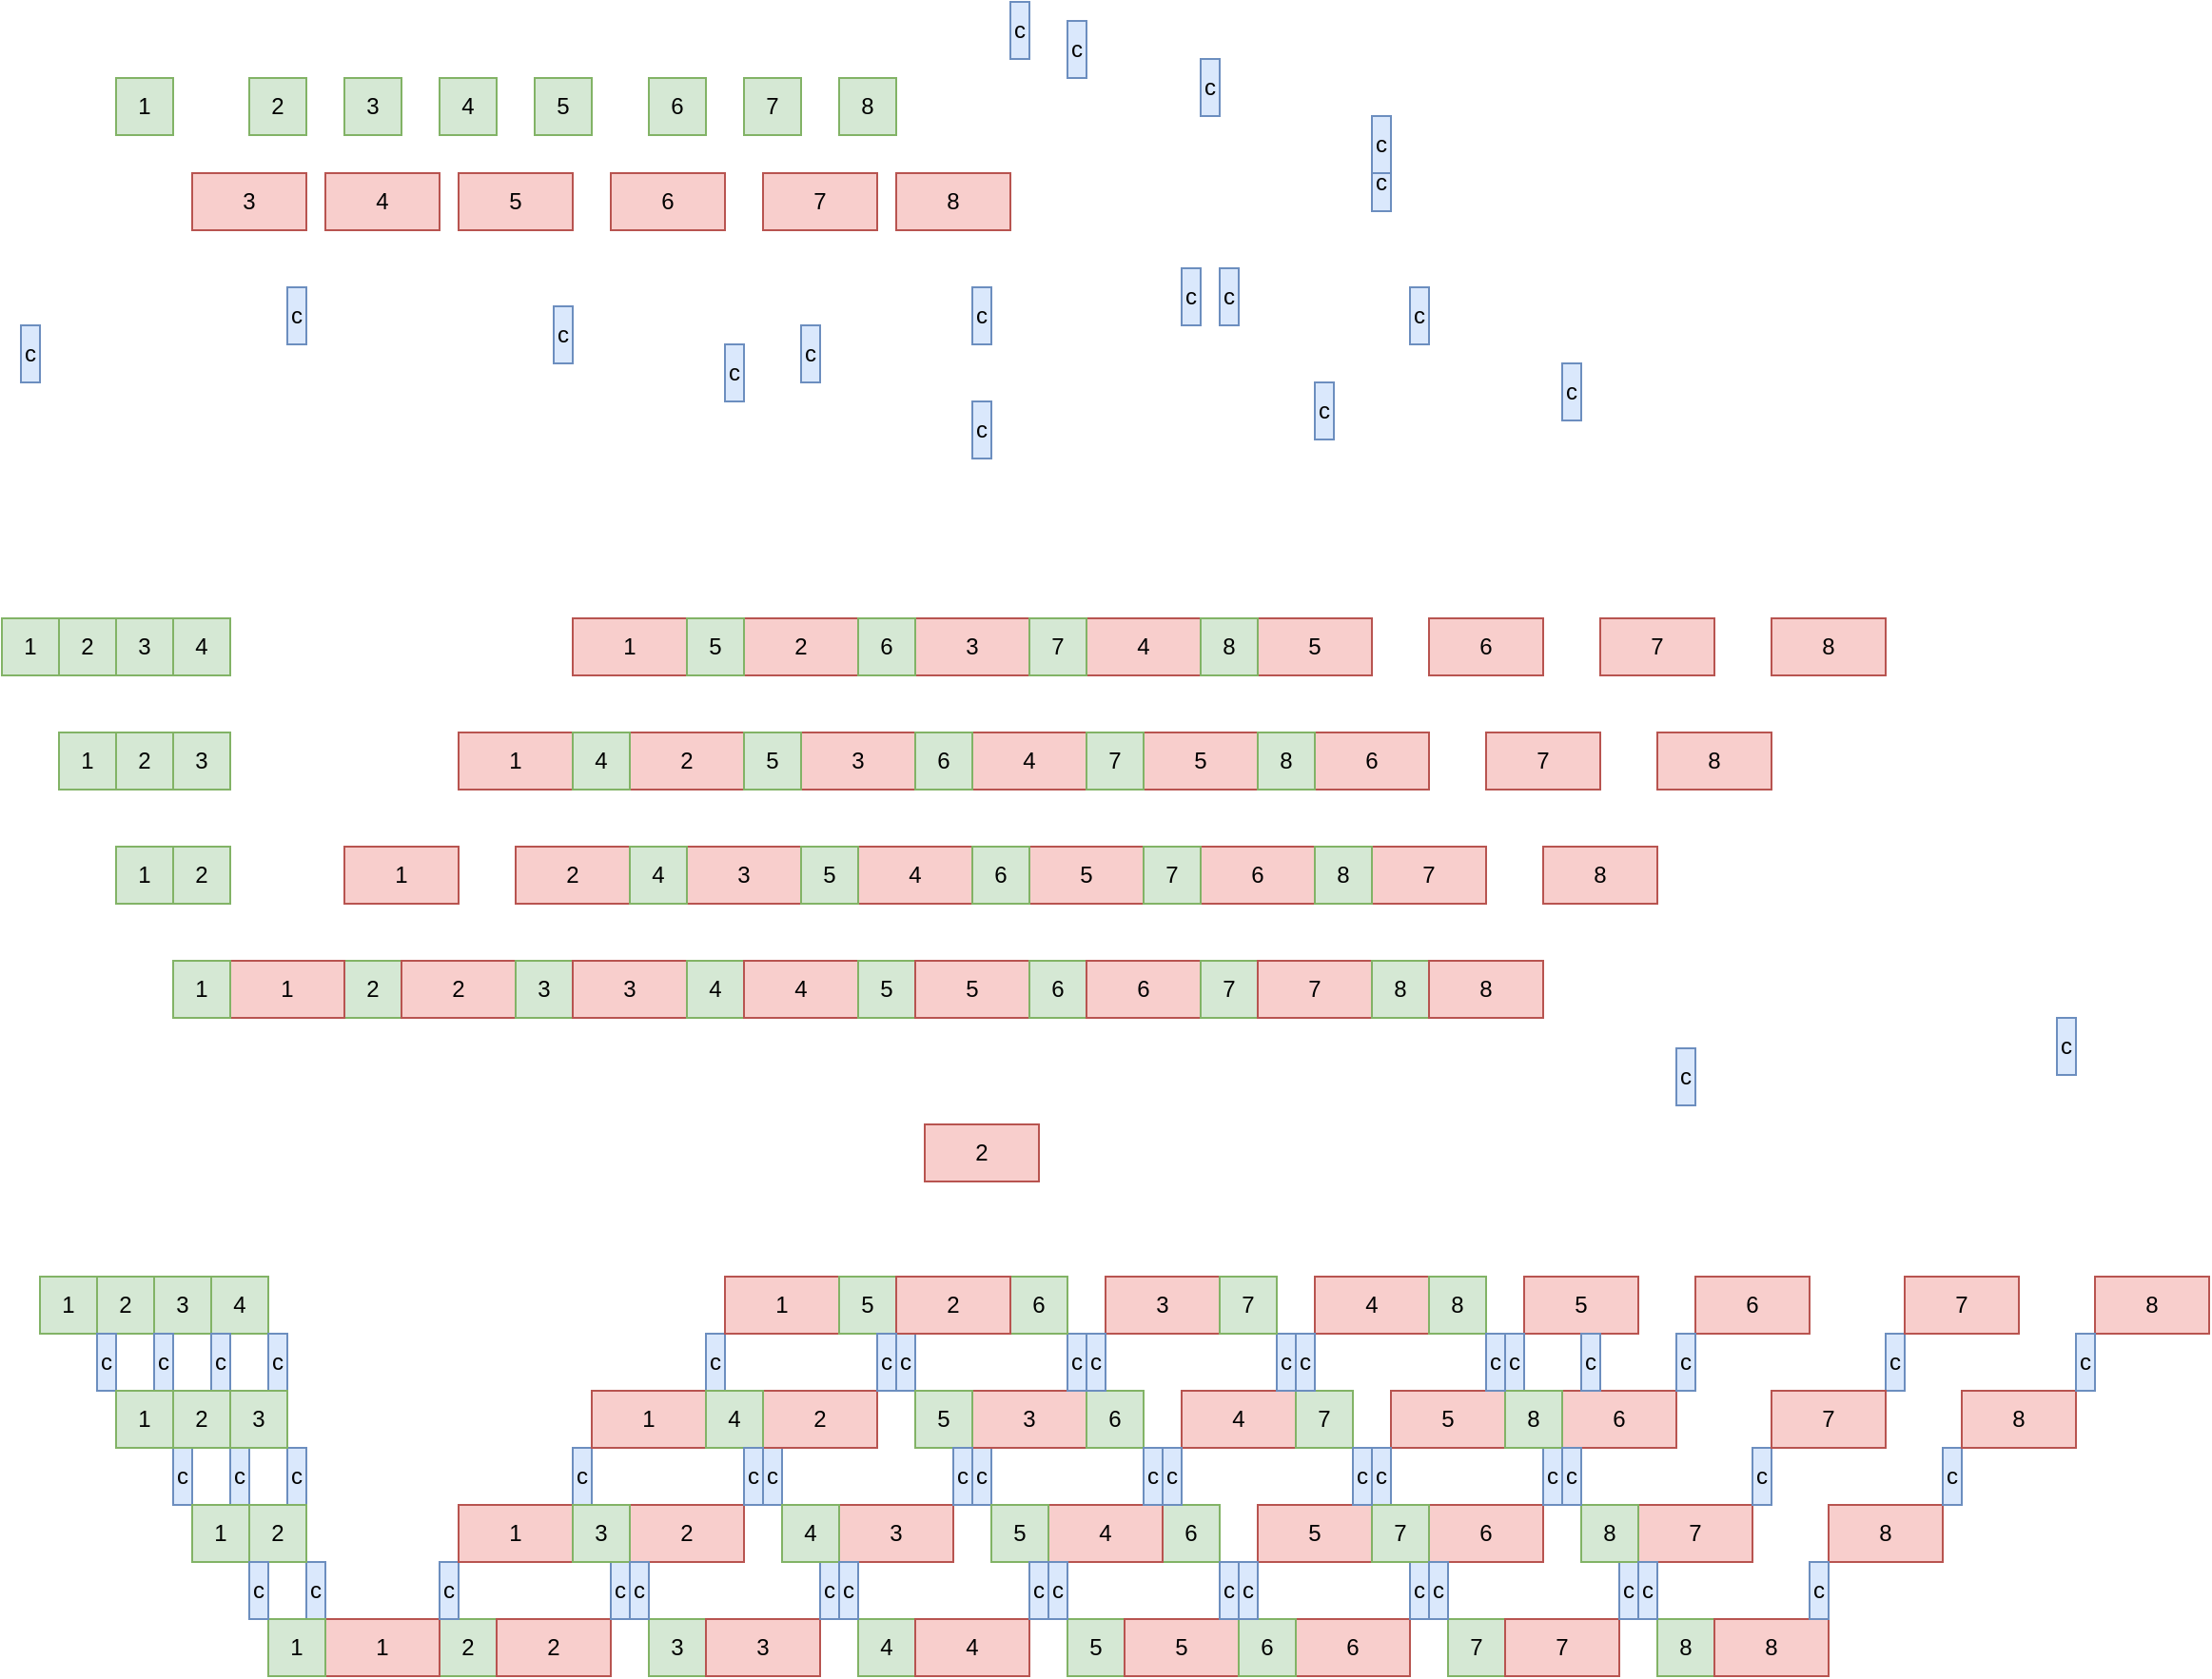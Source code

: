 <mxfile version="28.0.7" pages="2">
  <diagram name="第 1 页" id="0XEMF-05uwlwE_PrEEB_">
    <mxGraphModel dx="1180" dy="724" grid="1" gridSize="10" guides="1" tooltips="1" connect="1" arrows="1" fold="1" page="1" pageScale="1" pageWidth="1169" pageHeight="827" math="0" shadow="0">
      <root>
        <mxCell id="0" />
        <mxCell id="1" parent="0" />
        <mxCell id="P6ik16VyTvR0R-0Ue-37-1" value="1" style="rounded=0;whiteSpace=wrap;html=1;fillColor=#d5e8d4;strokeColor=#82b366;" parent="1" vertex="1">
          <mxGeometry x="120" y="100" width="30" height="30" as="geometry" />
        </mxCell>
        <mxCell id="P6ik16VyTvR0R-0Ue-37-2" value="2" style="rounded=0;whiteSpace=wrap;html=1;fillColor=#d5e8d4;strokeColor=#82b366;" parent="1" vertex="1">
          <mxGeometry x="240" y="564" width="30" height="30" as="geometry" />
        </mxCell>
        <mxCell id="P6ik16VyTvR0R-0Ue-37-3" value="3" style="rounded=0;whiteSpace=wrap;html=1;fillColor=#d5e8d4;strokeColor=#82b366;" parent="1" vertex="1">
          <mxGeometry x="240" y="100" width="30" height="30" as="geometry" />
        </mxCell>
        <mxCell id="P6ik16VyTvR0R-0Ue-37-4" value="4" style="rounded=0;whiteSpace=wrap;html=1;fillColor=#d5e8d4;strokeColor=#82b366;" parent="1" vertex="1">
          <mxGeometry x="290" y="100" width="30" height="30" as="geometry" />
        </mxCell>
        <mxCell id="P6ik16VyTvR0R-0Ue-37-5" value="5" style="rounded=0;whiteSpace=wrap;html=1;fillColor=#d5e8d4;strokeColor=#82b366;" parent="1" vertex="1">
          <mxGeometry x="340" y="100" width="30" height="30" as="geometry" />
        </mxCell>
        <mxCell id="P6ik16VyTvR0R-0Ue-37-6" value="6" style="rounded=0;whiteSpace=wrap;html=1;fillColor=#d5e8d4;strokeColor=#82b366;" parent="1" vertex="1">
          <mxGeometry x="400" y="100" width="30" height="30" as="geometry" />
        </mxCell>
        <mxCell id="P6ik16VyTvR0R-0Ue-37-7" value="7" style="rounded=0;whiteSpace=wrap;html=1;fillColor=#d5e8d4;strokeColor=#82b366;" parent="1" vertex="1">
          <mxGeometry x="450" y="100" width="30" height="30" as="geometry" />
        </mxCell>
        <mxCell id="P6ik16VyTvR0R-0Ue-37-8" value="8" style="rounded=0;whiteSpace=wrap;html=1;fillColor=#d5e8d4;strokeColor=#82b366;" parent="1" vertex="1">
          <mxGeometry x="500" y="100" width="30" height="30" as="geometry" />
        </mxCell>
        <mxCell id="P6ik16VyTvR0R-0Ue-37-9" value="1" style="rounded=0;whiteSpace=wrap;html=1;fillColor=#f8cecc;strokeColor=#b85450;" parent="1" vertex="1">
          <mxGeometry x="180" y="564" width="60" height="30" as="geometry" />
        </mxCell>
        <mxCell id="P6ik16VyTvR0R-0Ue-37-10" value="2" style="rounded=0;whiteSpace=wrap;html=1;fillColor=#f8cecc;strokeColor=#b85450;" parent="1" vertex="1">
          <mxGeometry x="270" y="564" width="60" height="30" as="geometry" />
        </mxCell>
        <mxCell id="P6ik16VyTvR0R-0Ue-37-11" value="3" style="rounded=0;whiteSpace=wrap;html=1;fillColor=#f8cecc;strokeColor=#b85450;" parent="1" vertex="1">
          <mxGeometry x="160" y="150" width="60" height="30" as="geometry" />
        </mxCell>
        <mxCell id="P6ik16VyTvR0R-0Ue-37-12" value="4" style="rounded=0;whiteSpace=wrap;html=1;fillColor=#f8cecc;strokeColor=#b85450;" parent="1" vertex="1">
          <mxGeometry x="230" y="150" width="60" height="30" as="geometry" />
        </mxCell>
        <mxCell id="P6ik16VyTvR0R-0Ue-37-13" value="5" style="rounded=0;whiteSpace=wrap;html=1;fillColor=#f8cecc;strokeColor=#b85450;" parent="1" vertex="1">
          <mxGeometry x="300" y="150" width="60" height="30" as="geometry" />
        </mxCell>
        <mxCell id="P6ik16VyTvR0R-0Ue-37-14" value="6" style="rounded=0;whiteSpace=wrap;html=1;fillColor=#f8cecc;strokeColor=#b85450;" parent="1" vertex="1">
          <mxGeometry x="380" y="150" width="60" height="30" as="geometry" />
        </mxCell>
        <mxCell id="P6ik16VyTvR0R-0Ue-37-15" value="7" style="rounded=0;whiteSpace=wrap;html=1;fillColor=#f8cecc;strokeColor=#b85450;" parent="1" vertex="1">
          <mxGeometry x="460" y="150" width="60" height="30" as="geometry" />
        </mxCell>
        <mxCell id="P6ik16VyTvR0R-0Ue-37-16" value="8" style="rounded=0;whiteSpace=wrap;html=1;fillColor=#f8cecc;strokeColor=#b85450;" parent="1" vertex="1">
          <mxGeometry x="530" y="150" width="60" height="30" as="geometry" />
        </mxCell>
        <mxCell id="P6ik16VyTvR0R-0Ue-37-17" value="1" style="rounded=0;whiteSpace=wrap;html=1;fillColor=#d5e8d4;strokeColor=#82b366;" parent="1" vertex="1">
          <mxGeometry x="60" y="384" width="30" height="30" as="geometry" />
        </mxCell>
        <mxCell id="P6ik16VyTvR0R-0Ue-37-18" value="2" style="rounded=0;whiteSpace=wrap;html=1;fillColor=#d5e8d4;strokeColor=#82b366;" parent="1" vertex="1">
          <mxGeometry x="90" y="384" width="30" height="30" as="geometry" />
        </mxCell>
        <mxCell id="P6ik16VyTvR0R-0Ue-37-19" value="3" style="rounded=0;whiteSpace=wrap;html=1;fillColor=#d5e8d4;strokeColor=#82b366;" parent="1" vertex="1">
          <mxGeometry x="120" y="384" width="30" height="30" as="geometry" />
        </mxCell>
        <mxCell id="P6ik16VyTvR0R-0Ue-37-20" value="4" style="rounded=0;whiteSpace=wrap;html=1;fillColor=#d5e8d4;strokeColor=#82b366;" parent="1" vertex="1">
          <mxGeometry x="150" y="384" width="30" height="30" as="geometry" />
        </mxCell>
        <mxCell id="P6ik16VyTvR0R-0Ue-37-26" value="c" style="rounded=0;whiteSpace=wrap;html=1;fillColor=#dae8fc;strokeColor=#6c8ebf;" parent="1" vertex="1">
          <mxGeometry x="570" y="270" width="10" height="30" as="geometry" />
        </mxCell>
        <mxCell id="P6ik16VyTvR0R-0Ue-37-27" value="c" style="rounded=0;whiteSpace=wrap;html=1;fillColor=#dae8fc;strokeColor=#6c8ebf;" parent="1" vertex="1">
          <mxGeometry x="570" y="270" width="10" height="30" as="geometry" />
        </mxCell>
        <mxCell id="P6ik16VyTvR0R-0Ue-37-29" value="c" style="rounded=0;whiteSpace=wrap;html=1;fillColor=#dae8fc;strokeColor=#6c8ebf;" parent="1" vertex="1">
          <mxGeometry x="750" y="260" width="10" height="30" as="geometry" />
        </mxCell>
        <mxCell id="P6ik16VyTvR0R-0Ue-37-30" value="c" style="rounded=0;whiteSpace=wrap;html=1;fillColor=#dae8fc;strokeColor=#6c8ebf;" parent="1" vertex="1">
          <mxGeometry x="800" y="210" width="10" height="30" as="geometry" />
        </mxCell>
        <mxCell id="P6ik16VyTvR0R-0Ue-37-31" value="c" style="rounded=0;whiteSpace=wrap;html=1;fillColor=#dae8fc;strokeColor=#6c8ebf;" parent="1" vertex="1">
          <mxGeometry x="880" y="250" width="10" height="30" as="geometry" />
        </mxCell>
        <mxCell id="P6ik16VyTvR0R-0Ue-37-32" value="c" style="rounded=0;whiteSpace=wrap;html=1;fillColor=#dae8fc;strokeColor=#6c8ebf;" parent="1" vertex="1">
          <mxGeometry x="480" y="230" width="10" height="30" as="geometry" />
        </mxCell>
        <mxCell id="P6ik16VyTvR0R-0Ue-37-33" value="c" style="rounded=0;whiteSpace=wrap;html=1;fillColor=#dae8fc;strokeColor=#6c8ebf;" parent="1" vertex="1">
          <mxGeometry x="440" y="240" width="10" height="30" as="geometry" />
        </mxCell>
        <mxCell id="P6ik16VyTvR0R-0Ue-37-35" value="c" style="rounded=0;whiteSpace=wrap;html=1;fillColor=#dae8fc;strokeColor=#6c8ebf;" parent="1" vertex="1">
          <mxGeometry x="350" y="220" width="10" height="30" as="geometry" />
        </mxCell>
        <mxCell id="P6ik16VyTvR0R-0Ue-37-37" value="c" style="rounded=0;whiteSpace=wrap;html=1;fillColor=#dae8fc;strokeColor=#6c8ebf;" parent="1" vertex="1">
          <mxGeometry x="210" y="210" width="10" height="30" as="geometry" />
        </mxCell>
        <mxCell id="P6ik16VyTvR0R-0Ue-37-39" value="c" style="rounded=0;whiteSpace=wrap;html=1;fillColor=#dae8fc;strokeColor=#6c8ebf;" parent="1" vertex="1">
          <mxGeometry x="70" y="230" width="10" height="30" as="geometry" />
        </mxCell>
        <mxCell id="P6ik16VyTvR0R-0Ue-37-40" value="c" style="rounded=0;whiteSpace=wrap;html=1;fillColor=#dae8fc;strokeColor=#6c8ebf;" parent="1" vertex="1">
          <mxGeometry x="570" y="210" width="10" height="30" as="geometry" />
        </mxCell>
        <mxCell id="P6ik16VyTvR0R-0Ue-37-41" value="c" style="rounded=0;whiteSpace=wrap;html=1;fillColor=#dae8fc;strokeColor=#6c8ebf;" parent="1" vertex="1">
          <mxGeometry x="680" y="200" width="10" height="30" as="geometry" />
        </mxCell>
        <mxCell id="P6ik16VyTvR0R-0Ue-37-42" value="c" style="rounded=0;whiteSpace=wrap;html=1;fillColor=#dae8fc;strokeColor=#6c8ebf;" parent="1" vertex="1">
          <mxGeometry x="700" y="200" width="10" height="30" as="geometry" />
        </mxCell>
        <mxCell id="P6ik16VyTvR0R-0Ue-37-43" value="c" style="rounded=0;whiteSpace=wrap;html=1;fillColor=#dae8fc;strokeColor=#6c8ebf;" parent="1" vertex="1">
          <mxGeometry x="780" y="140" width="10" height="30" as="geometry" />
        </mxCell>
        <mxCell id="P6ik16VyTvR0R-0Ue-37-44" value="c" style="rounded=0;whiteSpace=wrap;html=1;fillColor=#dae8fc;strokeColor=#6c8ebf;" parent="1" vertex="1">
          <mxGeometry x="780" y="120" width="10" height="30" as="geometry" />
        </mxCell>
        <mxCell id="P6ik16VyTvR0R-0Ue-37-45" value="c" style="rounded=0;whiteSpace=wrap;html=1;fillColor=#dae8fc;strokeColor=#6c8ebf;" parent="1" vertex="1">
          <mxGeometry x="690" y="90" width="10" height="30" as="geometry" />
        </mxCell>
        <mxCell id="P6ik16VyTvR0R-0Ue-37-46" value="c" style="rounded=0;whiteSpace=wrap;html=1;fillColor=#dae8fc;strokeColor=#6c8ebf;" parent="1" vertex="1">
          <mxGeometry x="620" y="70" width="10" height="30" as="geometry" />
        </mxCell>
        <mxCell id="P6ik16VyTvR0R-0Ue-37-47" value="c" style="rounded=0;whiteSpace=wrap;html=1;fillColor=#dae8fc;strokeColor=#6c8ebf;" parent="1" vertex="1">
          <mxGeometry x="590" y="60" width="10" height="30" as="geometry" />
        </mxCell>
        <mxCell id="P6ik16VyTvR0R-0Ue-37-49" value="1" style="rounded=0;whiteSpace=wrap;html=1;fillColor=#d5e8d4;strokeColor=#82b366;" parent="1" vertex="1">
          <mxGeometry x="90" y="444" width="30" height="30" as="geometry" />
        </mxCell>
        <mxCell id="P6ik16VyTvR0R-0Ue-37-50" value="2" style="rounded=0;whiteSpace=wrap;html=1;fillColor=#d5e8d4;strokeColor=#82b366;" parent="1" vertex="1">
          <mxGeometry x="120" y="444" width="30" height="30" as="geometry" />
        </mxCell>
        <mxCell id="P6ik16VyTvR0R-0Ue-37-51" value="3" style="rounded=0;whiteSpace=wrap;html=1;fillColor=#d5e8d4;strokeColor=#82b366;" parent="1" vertex="1">
          <mxGeometry x="150" y="444" width="30" height="30" as="geometry" />
        </mxCell>
        <mxCell id="P6ik16VyTvR0R-0Ue-37-53" value="1" style="rounded=0;whiteSpace=wrap;html=1;fillColor=#d5e8d4;strokeColor=#82b366;" parent="1" vertex="1">
          <mxGeometry x="120" y="504" width="30" height="30" as="geometry" />
        </mxCell>
        <mxCell id="P6ik16VyTvR0R-0Ue-37-54" value="2" style="rounded=0;whiteSpace=wrap;html=1;fillColor=#d5e8d4;strokeColor=#82b366;" parent="1" vertex="1">
          <mxGeometry x="150" y="504" width="30" height="30" as="geometry" />
        </mxCell>
        <mxCell id="P6ik16VyTvR0R-0Ue-37-55" value="1" style="rounded=0;whiteSpace=wrap;html=1;fillColor=#d5e8d4;strokeColor=#82b366;" parent="1" vertex="1">
          <mxGeometry x="150" y="564" width="30" height="30" as="geometry" />
        </mxCell>
        <mxCell id="P6ik16VyTvR0R-0Ue-37-57" value="2" style="rounded=0;whiteSpace=wrap;html=1;fillColor=#d5e8d4;strokeColor=#82b366;" parent="1" vertex="1">
          <mxGeometry x="190" y="100" width="30" height="30" as="geometry" />
        </mxCell>
        <mxCell id="P6ik16VyTvR0R-0Ue-37-58" value="3" style="rounded=0;whiteSpace=wrap;html=1;fillColor=#d5e8d4;strokeColor=#82b366;" parent="1" vertex="1">
          <mxGeometry x="330" y="564" width="30" height="30" as="geometry" />
        </mxCell>
        <mxCell id="P6ik16VyTvR0R-0Ue-37-59" value="3" style="rounded=0;whiteSpace=wrap;html=1;fillColor=#f8cecc;strokeColor=#b85450;" parent="1" vertex="1">
          <mxGeometry x="360" y="564" width="60" height="30" as="geometry" />
        </mxCell>
        <mxCell id="P6ik16VyTvR0R-0Ue-37-61" value="4" style="rounded=0;whiteSpace=wrap;html=1;fillColor=#d5e8d4;strokeColor=#82b366;" parent="1" vertex="1">
          <mxGeometry x="420" y="564" width="30" height="30" as="geometry" />
        </mxCell>
        <mxCell id="P6ik16VyTvR0R-0Ue-37-62" value="4" style="rounded=0;whiteSpace=wrap;html=1;fillColor=#f8cecc;strokeColor=#b85450;" parent="1" vertex="1">
          <mxGeometry x="450" y="564" width="60" height="30" as="geometry" />
        </mxCell>
        <mxCell id="P6ik16VyTvR0R-0Ue-37-63" value="5" style="rounded=0;whiteSpace=wrap;html=1;fillColor=#d5e8d4;strokeColor=#82b366;" parent="1" vertex="1">
          <mxGeometry x="510" y="564" width="30" height="30" as="geometry" />
        </mxCell>
        <mxCell id="P6ik16VyTvR0R-0Ue-37-64" value="5" style="rounded=0;whiteSpace=wrap;html=1;fillColor=#f8cecc;strokeColor=#b85450;" parent="1" vertex="1">
          <mxGeometry x="540" y="564" width="60" height="30" as="geometry" />
        </mxCell>
        <mxCell id="P6ik16VyTvR0R-0Ue-37-65" value="6" style="rounded=0;whiteSpace=wrap;html=1;fillColor=#d5e8d4;strokeColor=#82b366;" parent="1" vertex="1">
          <mxGeometry x="600" y="564" width="30" height="30" as="geometry" />
        </mxCell>
        <mxCell id="P6ik16VyTvR0R-0Ue-37-66" value="6" style="rounded=0;whiteSpace=wrap;html=1;fillColor=#f8cecc;strokeColor=#b85450;" parent="1" vertex="1">
          <mxGeometry x="630" y="564" width="60" height="30" as="geometry" />
        </mxCell>
        <mxCell id="P6ik16VyTvR0R-0Ue-37-67" value="7" style="rounded=0;whiteSpace=wrap;html=1;fillColor=#d5e8d4;strokeColor=#82b366;" parent="1" vertex="1">
          <mxGeometry x="690" y="564" width="30" height="30" as="geometry" />
        </mxCell>
        <mxCell id="P6ik16VyTvR0R-0Ue-37-68" value="7" style="rounded=0;whiteSpace=wrap;html=1;fillColor=#f8cecc;strokeColor=#b85450;" parent="1" vertex="1">
          <mxGeometry x="720" y="564" width="60" height="30" as="geometry" />
        </mxCell>
        <mxCell id="P6ik16VyTvR0R-0Ue-37-69" value="8" style="rounded=0;whiteSpace=wrap;html=1;fillColor=#d5e8d4;strokeColor=#82b366;" parent="1" vertex="1">
          <mxGeometry x="780" y="564" width="30" height="30" as="geometry" />
        </mxCell>
        <mxCell id="P6ik16VyTvR0R-0Ue-37-70" value="8" style="rounded=0;whiteSpace=wrap;html=1;fillColor=#f8cecc;strokeColor=#b85450;" parent="1" vertex="1">
          <mxGeometry x="810" y="564" width="60" height="30" as="geometry" />
        </mxCell>
        <mxCell id="P6ik16VyTvR0R-0Ue-37-72" value="8" style="rounded=0;whiteSpace=wrap;html=1;fillColor=#f8cecc;strokeColor=#b85450;" parent="1" vertex="1">
          <mxGeometry x="870" y="504" width="60" height="30" as="geometry" />
        </mxCell>
        <mxCell id="P6ik16VyTvR0R-0Ue-37-74" value="8" style="rounded=0;whiteSpace=wrap;html=1;fillColor=#f8cecc;strokeColor=#b85450;" parent="1" vertex="1">
          <mxGeometry x="930" y="444" width="60" height="30" as="geometry" />
        </mxCell>
        <mxCell id="P6ik16VyTvR0R-0Ue-37-76" value="8" style="rounded=0;whiteSpace=wrap;html=1;fillColor=#f8cecc;strokeColor=#b85450;" parent="1" vertex="1">
          <mxGeometry x="990" y="384" width="60" height="30" as="geometry" />
        </mxCell>
        <mxCell id="P6ik16VyTvR0R-0Ue-37-79" value="1" style="rounded=0;whiteSpace=wrap;html=1;fillColor=#f8cecc;strokeColor=#b85450;" parent="1" vertex="1">
          <mxGeometry x="240" y="504" width="60" height="30" as="geometry" />
        </mxCell>
        <mxCell id="P6ik16VyTvR0R-0Ue-37-81" value="1" style="rounded=0;whiteSpace=wrap;html=1;fillColor=#f8cecc;strokeColor=#b85450;" parent="1" vertex="1">
          <mxGeometry x="300" y="444" width="60" height="30" as="geometry" />
        </mxCell>
        <mxCell id="P6ik16VyTvR0R-0Ue-37-83" value="1" style="rounded=0;whiteSpace=wrap;html=1;fillColor=#f8cecc;strokeColor=#b85450;" parent="1" vertex="1">
          <mxGeometry x="360" y="384" width="60" height="30" as="geometry" />
        </mxCell>
        <mxCell id="P6ik16VyTvR0R-0Ue-37-86" value="2" style="rounded=0;whiteSpace=wrap;html=1;fillColor=#f8cecc;strokeColor=#b85450;" parent="1" vertex="1">
          <mxGeometry x="330" y="504" width="60" height="30" as="geometry" />
        </mxCell>
        <mxCell id="P6ik16VyTvR0R-0Ue-37-88" value="2" style="rounded=0;whiteSpace=wrap;html=1;fillColor=#f8cecc;strokeColor=#b85450;" parent="1" vertex="1">
          <mxGeometry x="390" y="444" width="60" height="30" as="geometry" />
        </mxCell>
        <mxCell id="P6ik16VyTvR0R-0Ue-37-90" value="2" style="rounded=0;whiteSpace=wrap;html=1;fillColor=#f8cecc;strokeColor=#b85450;" parent="1" vertex="1">
          <mxGeometry x="450" y="384" width="60" height="30" as="geometry" />
        </mxCell>
        <mxCell id="P6ik16VyTvR0R-0Ue-37-93" value="3" style="rounded=0;whiteSpace=wrap;html=1;fillColor=#f8cecc;strokeColor=#b85450;" parent="1" vertex="1">
          <mxGeometry x="420" y="504" width="60" height="30" as="geometry" />
        </mxCell>
        <mxCell id="P6ik16VyTvR0R-0Ue-37-95" value="3" style="rounded=0;whiteSpace=wrap;html=1;fillColor=#f8cecc;strokeColor=#b85450;" parent="1" vertex="1">
          <mxGeometry x="480" y="444" width="60" height="30" as="geometry" />
        </mxCell>
        <mxCell id="P6ik16VyTvR0R-0Ue-37-97" value="3" style="rounded=0;whiteSpace=wrap;html=1;fillColor=#f8cecc;strokeColor=#b85450;" parent="1" vertex="1">
          <mxGeometry x="540" y="384" width="60" height="30" as="geometry" />
        </mxCell>
        <mxCell id="P6ik16VyTvR0R-0Ue-37-101" value="4" style="rounded=0;whiteSpace=wrap;html=1;fillColor=#f8cecc;strokeColor=#b85450;" parent="1" vertex="1">
          <mxGeometry x="510" y="504" width="60" height="30" as="geometry" />
        </mxCell>
        <mxCell id="P6ik16VyTvR0R-0Ue-37-103" value="4" style="rounded=0;whiteSpace=wrap;html=1;fillColor=#f8cecc;strokeColor=#b85450;" parent="1" vertex="1">
          <mxGeometry x="570" y="444" width="60" height="30" as="geometry" />
        </mxCell>
        <mxCell id="P6ik16VyTvR0R-0Ue-37-105" value="4" style="rounded=0;whiteSpace=wrap;html=1;fillColor=#f8cecc;strokeColor=#b85450;" parent="1" vertex="1">
          <mxGeometry x="630" y="384" width="60" height="30" as="geometry" />
        </mxCell>
        <mxCell id="P6ik16VyTvR0R-0Ue-37-107" value="5" style="rounded=0;whiteSpace=wrap;html=1;fillColor=#f8cecc;strokeColor=#b85450;" parent="1" vertex="1">
          <mxGeometry x="600" y="504" width="60" height="30" as="geometry" />
        </mxCell>
        <mxCell id="P6ik16VyTvR0R-0Ue-37-109" value="5" style="rounded=0;whiteSpace=wrap;html=1;fillColor=#f8cecc;strokeColor=#b85450;" parent="1" vertex="1">
          <mxGeometry x="660" y="444" width="60" height="30" as="geometry" />
        </mxCell>
        <mxCell id="P6ik16VyTvR0R-0Ue-37-111" value="5" style="rounded=0;whiteSpace=wrap;html=1;fillColor=#f8cecc;strokeColor=#b85450;" parent="1" vertex="1">
          <mxGeometry x="720" y="384" width="60" height="30" as="geometry" />
        </mxCell>
        <mxCell id="P6ik16VyTvR0R-0Ue-37-113" value="6" style="rounded=0;whiteSpace=wrap;html=1;fillColor=#f8cecc;strokeColor=#b85450;" parent="1" vertex="1">
          <mxGeometry x="690" y="504" width="60" height="30" as="geometry" />
        </mxCell>
        <mxCell id="P6ik16VyTvR0R-0Ue-37-115" value="6" style="rounded=0;whiteSpace=wrap;html=1;fillColor=#f8cecc;strokeColor=#b85450;" parent="1" vertex="1">
          <mxGeometry x="750" y="444" width="60" height="30" as="geometry" />
        </mxCell>
        <mxCell id="P6ik16VyTvR0R-0Ue-37-117" value="6" style="rounded=0;whiteSpace=wrap;html=1;fillColor=#f8cecc;strokeColor=#b85450;" parent="1" vertex="1">
          <mxGeometry x="810" y="384" width="60" height="30" as="geometry" />
        </mxCell>
        <mxCell id="luLtKGwgGsSgGnpT2l3V-1" value="7" style="rounded=0;whiteSpace=wrap;html=1;fillColor=#f8cecc;strokeColor=#b85450;" vertex="1" parent="1">
          <mxGeometry x="780" y="504" width="60" height="30" as="geometry" />
        </mxCell>
        <mxCell id="luLtKGwgGsSgGnpT2l3V-3" value="7" style="rounded=0;whiteSpace=wrap;html=1;fillColor=#f8cecc;strokeColor=#b85450;" vertex="1" parent="1">
          <mxGeometry x="840" y="444" width="60" height="30" as="geometry" />
        </mxCell>
        <mxCell id="luLtKGwgGsSgGnpT2l3V-5" value="7" style="rounded=0;whiteSpace=wrap;html=1;fillColor=#f8cecc;strokeColor=#b85450;" vertex="1" parent="1">
          <mxGeometry x="900" y="384" width="60" height="30" as="geometry" />
        </mxCell>
        <mxCell id="luLtKGwgGsSgGnpT2l3V-7" value="4" style="rounded=0;whiteSpace=wrap;html=1;fillColor=#d5e8d4;strokeColor=#82b366;" vertex="1" parent="1">
          <mxGeometry x="360" y="444" width="30" height="30" as="geometry" />
        </mxCell>
        <mxCell id="luLtKGwgGsSgGnpT2l3V-8" value="5" style="rounded=0;whiteSpace=wrap;html=1;fillColor=#d5e8d4;strokeColor=#82b366;" vertex="1" parent="1">
          <mxGeometry x="450" y="444" width="30" height="30" as="geometry" />
        </mxCell>
        <mxCell id="luLtKGwgGsSgGnpT2l3V-9" value="6" style="rounded=0;whiteSpace=wrap;html=1;fillColor=#d5e8d4;strokeColor=#82b366;" vertex="1" parent="1">
          <mxGeometry x="540" y="444" width="30" height="30" as="geometry" />
        </mxCell>
        <mxCell id="luLtKGwgGsSgGnpT2l3V-10" value="7" style="rounded=0;whiteSpace=wrap;html=1;fillColor=#d5e8d4;strokeColor=#82b366;" vertex="1" parent="1">
          <mxGeometry x="630" y="444" width="30" height="30" as="geometry" />
        </mxCell>
        <mxCell id="luLtKGwgGsSgGnpT2l3V-11" value="8" style="rounded=0;whiteSpace=wrap;html=1;fillColor=#d5e8d4;strokeColor=#82b366;" vertex="1" parent="1">
          <mxGeometry x="720" y="444" width="30" height="30" as="geometry" />
        </mxCell>
        <mxCell id="luLtKGwgGsSgGnpT2l3V-12" value="4" style="rounded=0;whiteSpace=wrap;html=1;fillColor=#d5e8d4;strokeColor=#82b366;" vertex="1" parent="1">
          <mxGeometry x="390" y="504" width="30" height="30" as="geometry" />
        </mxCell>
        <mxCell id="luLtKGwgGsSgGnpT2l3V-101" value="2" style="rounded=0;whiteSpace=wrap;html=1;fillColor=#d5e8d4;strokeColor=#82b366;" vertex="1" parent="1">
          <mxGeometry x="290" y="910" width="30" height="30" as="geometry" />
        </mxCell>
        <mxCell id="luLtKGwgGsSgGnpT2l3V-102" value="1" style="rounded=0;whiteSpace=wrap;html=1;fillColor=#f8cecc;strokeColor=#b85450;" vertex="1" parent="1">
          <mxGeometry x="230" y="910" width="60" height="30" as="geometry" />
        </mxCell>
        <mxCell id="luLtKGwgGsSgGnpT2l3V-103" value="2" style="rounded=0;whiteSpace=wrap;html=1;fillColor=#f8cecc;strokeColor=#b85450;" vertex="1" parent="1">
          <mxGeometry x="320" y="910" width="60" height="30" as="geometry" />
        </mxCell>
        <mxCell id="luLtKGwgGsSgGnpT2l3V-104" value="1" style="rounded=0;whiteSpace=wrap;html=1;fillColor=#d5e8d4;strokeColor=#82b366;" vertex="1" parent="1">
          <mxGeometry x="80" y="730" width="30" height="30" as="geometry" />
        </mxCell>
        <mxCell id="luLtKGwgGsSgGnpT2l3V-105" value="2" style="rounded=0;whiteSpace=wrap;html=1;fillColor=#d5e8d4;strokeColor=#82b366;" vertex="1" parent="1">
          <mxGeometry x="110" y="730" width="30" height="30" as="geometry" />
        </mxCell>
        <mxCell id="luLtKGwgGsSgGnpT2l3V-106" value="3" style="rounded=0;whiteSpace=wrap;html=1;fillColor=#d5e8d4;strokeColor=#82b366;" vertex="1" parent="1">
          <mxGeometry x="140" y="730" width="30" height="30" as="geometry" />
        </mxCell>
        <mxCell id="luLtKGwgGsSgGnpT2l3V-107" value="4" style="rounded=0;whiteSpace=wrap;html=1;fillColor=#d5e8d4;strokeColor=#82b366;" vertex="1" parent="1">
          <mxGeometry x="170" y="730" width="30" height="30" as="geometry" />
        </mxCell>
        <mxCell id="luLtKGwgGsSgGnpT2l3V-108" value="c" style="rounded=0;whiteSpace=wrap;html=1;fillColor=#dae8fc;strokeColor=#6c8ebf;" vertex="1" parent="1">
          <mxGeometry x="170" y="760" width="10" height="30" as="geometry" />
        </mxCell>
        <mxCell id="luLtKGwgGsSgGnpT2l3V-109" value="c" style="rounded=0;whiteSpace=wrap;html=1;fillColor=#dae8fc;strokeColor=#6c8ebf;" vertex="1" parent="1">
          <mxGeometry x="110" y="760" width="10" height="30" as="geometry" />
        </mxCell>
        <mxCell id="luLtKGwgGsSgGnpT2l3V-110" value="c" style="rounded=0;whiteSpace=wrap;html=1;fillColor=#dae8fc;strokeColor=#6c8ebf;" vertex="1" parent="1">
          <mxGeometry x="200" y="760" width="10" height="30" as="geometry" />
        </mxCell>
        <mxCell id="luLtKGwgGsSgGnpT2l3V-111" value="c" style="rounded=0;whiteSpace=wrap;html=1;fillColor=#dae8fc;strokeColor=#6c8ebf;" vertex="1" parent="1">
          <mxGeometry x="150" y="820" width="10" height="30" as="geometry" />
        </mxCell>
        <mxCell id="luLtKGwgGsSgGnpT2l3V-112" value="c" style="rounded=0;whiteSpace=wrap;html=1;fillColor=#dae8fc;strokeColor=#6c8ebf;" vertex="1" parent="1">
          <mxGeometry x="220" y="880" width="10" height="30" as="geometry" />
        </mxCell>
        <mxCell id="luLtKGwgGsSgGnpT2l3V-113" value="c" style="rounded=0;whiteSpace=wrap;html=1;fillColor=#dae8fc;strokeColor=#6c8ebf;" vertex="1" parent="1">
          <mxGeometry x="180" y="820" width="10" height="30" as="geometry" />
        </mxCell>
        <mxCell id="luLtKGwgGsSgGnpT2l3V-114" value="c" style="rounded=0;whiteSpace=wrap;html=1;fillColor=#dae8fc;strokeColor=#6c8ebf;" vertex="1" parent="1">
          <mxGeometry x="210" y="820" width="10" height="30" as="geometry" />
        </mxCell>
        <mxCell id="luLtKGwgGsSgGnpT2l3V-115" value="c" style="rounded=0;whiteSpace=wrap;html=1;fillColor=#dae8fc;strokeColor=#6c8ebf;" vertex="1" parent="1">
          <mxGeometry x="140" y="760" width="10" height="30" as="geometry" />
        </mxCell>
        <mxCell id="luLtKGwgGsSgGnpT2l3V-116" value="1" style="rounded=0;whiteSpace=wrap;html=1;fillColor=#d5e8d4;strokeColor=#82b366;" vertex="1" parent="1">
          <mxGeometry x="120" y="790" width="30" height="30" as="geometry" />
        </mxCell>
        <mxCell id="luLtKGwgGsSgGnpT2l3V-117" value="2" style="rounded=0;whiteSpace=wrap;html=1;fillColor=#d5e8d4;strokeColor=#82b366;" vertex="1" parent="1">
          <mxGeometry x="150" y="790" width="30" height="30" as="geometry" />
        </mxCell>
        <mxCell id="luLtKGwgGsSgGnpT2l3V-118" value="3" style="rounded=0;whiteSpace=wrap;html=1;fillColor=#d5e8d4;strokeColor=#82b366;" vertex="1" parent="1">
          <mxGeometry x="180" y="790" width="30" height="30" as="geometry" />
        </mxCell>
        <mxCell id="luLtKGwgGsSgGnpT2l3V-119" value="1" style="rounded=0;whiteSpace=wrap;html=1;fillColor=#d5e8d4;strokeColor=#82b366;" vertex="1" parent="1">
          <mxGeometry x="160" y="850" width="30" height="30" as="geometry" />
        </mxCell>
        <mxCell id="luLtKGwgGsSgGnpT2l3V-120" value="2" style="rounded=0;whiteSpace=wrap;html=1;fillColor=#d5e8d4;strokeColor=#82b366;" vertex="1" parent="1">
          <mxGeometry x="190" y="850" width="30" height="30" as="geometry" />
        </mxCell>
        <mxCell id="luLtKGwgGsSgGnpT2l3V-121" value="1" style="rounded=0;whiteSpace=wrap;html=1;fillColor=#d5e8d4;strokeColor=#82b366;" vertex="1" parent="1">
          <mxGeometry x="200" y="910" width="30" height="30" as="geometry" />
        </mxCell>
        <mxCell id="luLtKGwgGsSgGnpT2l3V-122" value="c" style="rounded=0;whiteSpace=wrap;html=1;fillColor=#dae8fc;strokeColor=#6c8ebf;" vertex="1" parent="1">
          <mxGeometry x="190" y="880" width="10" height="30" as="geometry" />
        </mxCell>
        <mxCell id="luLtKGwgGsSgGnpT2l3V-123" value="3" style="rounded=0;whiteSpace=wrap;html=1;fillColor=#d5e8d4;strokeColor=#82b366;" vertex="1" parent="1">
          <mxGeometry x="400" y="910" width="30" height="30" as="geometry" />
        </mxCell>
        <mxCell id="luLtKGwgGsSgGnpT2l3V-124" value="3" style="rounded=0;whiteSpace=wrap;html=1;fillColor=#f8cecc;strokeColor=#b85450;" vertex="1" parent="1">
          <mxGeometry x="430" y="910" width="60" height="30" as="geometry" />
        </mxCell>
        <mxCell id="luLtKGwgGsSgGnpT2l3V-125" value="4" style="rounded=0;whiteSpace=wrap;html=1;fillColor=#d5e8d4;strokeColor=#82b366;" vertex="1" parent="1">
          <mxGeometry x="510" y="910" width="30" height="30" as="geometry" />
        </mxCell>
        <mxCell id="luLtKGwgGsSgGnpT2l3V-126" value="4" style="rounded=0;whiteSpace=wrap;html=1;fillColor=#f8cecc;strokeColor=#b85450;" vertex="1" parent="1">
          <mxGeometry x="540" y="910" width="60" height="30" as="geometry" />
        </mxCell>
        <mxCell id="luLtKGwgGsSgGnpT2l3V-127" value="5" style="rounded=0;whiteSpace=wrap;html=1;fillColor=#d5e8d4;strokeColor=#82b366;" vertex="1" parent="1">
          <mxGeometry x="620" y="910" width="30" height="30" as="geometry" />
        </mxCell>
        <mxCell id="luLtKGwgGsSgGnpT2l3V-128" value="5" style="rounded=0;whiteSpace=wrap;html=1;fillColor=#f8cecc;strokeColor=#b85450;" vertex="1" parent="1">
          <mxGeometry x="650" y="910" width="60" height="30" as="geometry" />
        </mxCell>
        <mxCell id="luLtKGwgGsSgGnpT2l3V-129" value="6" style="rounded=0;whiteSpace=wrap;html=1;fillColor=#d5e8d4;strokeColor=#82b366;" vertex="1" parent="1">
          <mxGeometry x="670" y="850" width="30" height="30" as="geometry" />
        </mxCell>
        <mxCell id="luLtKGwgGsSgGnpT2l3V-130" value="6" style="rounded=0;whiteSpace=wrap;html=1;fillColor=#f8cecc;strokeColor=#b85450;" vertex="1" parent="1">
          <mxGeometry x="740" y="910" width="60" height="30" as="geometry" />
        </mxCell>
        <mxCell id="luLtKGwgGsSgGnpT2l3V-131" value="7" style="rounded=0;whiteSpace=wrap;html=1;fillColor=#d5e8d4;strokeColor=#82b366;" vertex="1" parent="1">
          <mxGeometry x="820" y="910" width="30" height="30" as="geometry" />
        </mxCell>
        <mxCell id="luLtKGwgGsSgGnpT2l3V-132" value="7" style="rounded=0;whiteSpace=wrap;html=1;fillColor=#f8cecc;strokeColor=#b85450;" vertex="1" parent="1">
          <mxGeometry x="850" y="910" width="60" height="30" as="geometry" />
        </mxCell>
        <mxCell id="luLtKGwgGsSgGnpT2l3V-133" value="8" style="rounded=0;whiteSpace=wrap;html=1;fillColor=#d5e8d4;strokeColor=#82b366;" vertex="1" parent="1">
          <mxGeometry x="930" y="910" width="30" height="30" as="geometry" />
        </mxCell>
        <mxCell id="luLtKGwgGsSgGnpT2l3V-134" value="8" style="rounded=0;whiteSpace=wrap;html=1;fillColor=#f8cecc;strokeColor=#b85450;" vertex="1" parent="1">
          <mxGeometry x="960" y="910" width="60" height="30" as="geometry" />
        </mxCell>
        <mxCell id="luLtKGwgGsSgGnpT2l3V-135" value="c" style="rounded=0;whiteSpace=wrap;html=1;fillColor=#dae8fc;strokeColor=#6c8ebf;" vertex="1" parent="1">
          <mxGeometry x="800" y="880" width="10" height="30" as="geometry" />
        </mxCell>
        <mxCell id="luLtKGwgGsSgGnpT2l3V-136" value="8" style="rounded=0;whiteSpace=wrap;html=1;fillColor=#f8cecc;strokeColor=#b85450;" vertex="1" parent="1">
          <mxGeometry x="1020" y="850" width="60" height="30" as="geometry" />
        </mxCell>
        <mxCell id="luLtKGwgGsSgGnpT2l3V-137" value="c" style="rounded=0;whiteSpace=wrap;html=1;fillColor=#dae8fc;strokeColor=#6c8ebf;" vertex="1" parent="1">
          <mxGeometry x="1080" y="820" width="10" height="30" as="geometry" />
        </mxCell>
        <mxCell id="luLtKGwgGsSgGnpT2l3V-138" value="8" style="rounded=0;whiteSpace=wrap;html=1;fillColor=#f8cecc;strokeColor=#b85450;" vertex="1" parent="1">
          <mxGeometry x="1090" y="790" width="60" height="30" as="geometry" />
        </mxCell>
        <mxCell id="luLtKGwgGsSgGnpT2l3V-139" value="c" style="rounded=0;whiteSpace=wrap;html=1;fillColor=#dae8fc;strokeColor=#6c8ebf;" vertex="1" parent="1">
          <mxGeometry x="1050" y="760" width="10" height="30" as="geometry" />
        </mxCell>
        <mxCell id="luLtKGwgGsSgGnpT2l3V-140" value="8" style="rounded=0;whiteSpace=wrap;html=1;fillColor=#f8cecc;strokeColor=#b85450;" vertex="1" parent="1">
          <mxGeometry x="1160" y="730" width="60" height="30" as="geometry" />
        </mxCell>
        <mxCell id="luLtKGwgGsSgGnpT2l3V-141" value="c" style="rounded=0;whiteSpace=wrap;html=1;fillColor=#dae8fc;strokeColor=#6c8ebf;" vertex="1" parent="1">
          <mxGeometry x="290" y="880" width="10" height="30" as="geometry" />
        </mxCell>
        <mxCell id="luLtKGwgGsSgGnpT2l3V-142" value="1" style="rounded=0;whiteSpace=wrap;html=1;fillColor=#f8cecc;strokeColor=#b85450;" vertex="1" parent="1">
          <mxGeometry x="300" y="850" width="60" height="30" as="geometry" />
        </mxCell>
        <mxCell id="luLtKGwgGsSgGnpT2l3V-143" value="c" style="rounded=0;whiteSpace=wrap;html=1;fillColor=#dae8fc;strokeColor=#6c8ebf;" vertex="1" parent="1">
          <mxGeometry x="360" y="820" width="10" height="30" as="geometry" />
        </mxCell>
        <mxCell id="luLtKGwgGsSgGnpT2l3V-144" value="1" style="rounded=0;whiteSpace=wrap;html=1;fillColor=#f8cecc;strokeColor=#b85450;" vertex="1" parent="1">
          <mxGeometry x="370" y="790" width="60" height="30" as="geometry" />
        </mxCell>
        <mxCell id="luLtKGwgGsSgGnpT2l3V-145" value="c" style="rounded=0;whiteSpace=wrap;html=1;fillColor=#dae8fc;strokeColor=#6c8ebf;" vertex="1" parent="1">
          <mxGeometry x="430" y="760" width="10" height="30" as="geometry" />
        </mxCell>
        <mxCell id="luLtKGwgGsSgGnpT2l3V-146" value="1" style="rounded=0;whiteSpace=wrap;html=1;fillColor=#f8cecc;strokeColor=#b85450;" vertex="1" parent="1">
          <mxGeometry x="440" y="730" width="60" height="30" as="geometry" />
        </mxCell>
        <mxCell id="luLtKGwgGsSgGnpT2l3V-147" value="c" style="rounded=0;whiteSpace=wrap;html=1;fillColor=#dae8fc;strokeColor=#6c8ebf;" vertex="1" parent="1">
          <mxGeometry x="380" y="880" width="10" height="30" as="geometry" />
        </mxCell>
        <mxCell id="luLtKGwgGsSgGnpT2l3V-148" value="2" style="rounded=0;whiteSpace=wrap;html=1;fillColor=#f8cecc;strokeColor=#b85450;" vertex="1" parent="1">
          <mxGeometry x="390" y="850" width="60" height="30" as="geometry" />
        </mxCell>
        <mxCell id="luLtKGwgGsSgGnpT2l3V-149" value="c" style="rounded=0;whiteSpace=wrap;html=1;fillColor=#dae8fc;strokeColor=#6c8ebf;" vertex="1" parent="1">
          <mxGeometry x="460" y="820" width="10" height="30" as="geometry" />
        </mxCell>
        <mxCell id="luLtKGwgGsSgGnpT2l3V-150" value="2" style="rounded=0;whiteSpace=wrap;html=1;fillColor=#f8cecc;strokeColor=#b85450;" vertex="1" parent="1">
          <mxGeometry x="460" y="790" width="60" height="30" as="geometry" />
        </mxCell>
        <mxCell id="luLtKGwgGsSgGnpT2l3V-151" value="c" style="rounded=0;whiteSpace=wrap;html=1;fillColor=#dae8fc;strokeColor=#6c8ebf;" vertex="1" parent="1">
          <mxGeometry x="530" y="760" width="10" height="30" as="geometry" />
        </mxCell>
        <mxCell id="luLtKGwgGsSgGnpT2l3V-152" value="2" style="rounded=0;whiteSpace=wrap;html=1;fillColor=#f8cecc;strokeColor=#b85450;" vertex="1" parent="1">
          <mxGeometry x="545" y="650" width="60" height="30" as="geometry" />
        </mxCell>
        <mxCell id="luLtKGwgGsSgGnpT2l3V-153" value="c" style="rounded=0;whiteSpace=wrap;html=1;fillColor=#dae8fc;strokeColor=#6c8ebf;" vertex="1" parent="1">
          <mxGeometry x="490" y="880" width="10" height="30" as="geometry" />
        </mxCell>
        <mxCell id="luLtKGwgGsSgGnpT2l3V-154" value="3" style="rounded=0;whiteSpace=wrap;html=1;fillColor=#f8cecc;strokeColor=#b85450;" vertex="1" parent="1">
          <mxGeometry x="500" y="850" width="60" height="30" as="geometry" />
        </mxCell>
        <mxCell id="luLtKGwgGsSgGnpT2l3V-155" value="c" style="rounded=0;whiteSpace=wrap;html=1;fillColor=#dae8fc;strokeColor=#6c8ebf;" vertex="1" parent="1">
          <mxGeometry x="570" y="820" width="10" height="30" as="geometry" />
        </mxCell>
        <mxCell id="luLtKGwgGsSgGnpT2l3V-156" value="3" style="rounded=0;whiteSpace=wrap;html=1;fillColor=#f8cecc;strokeColor=#b85450;" vertex="1" parent="1">
          <mxGeometry x="570" y="790" width="60" height="30" as="geometry" />
        </mxCell>
        <mxCell id="luLtKGwgGsSgGnpT2l3V-157" value="c" style="rounded=0;whiteSpace=wrap;html=1;fillColor=#dae8fc;strokeColor=#6c8ebf;" vertex="1" parent="1">
          <mxGeometry x="620" y="760" width="10" height="30" as="geometry" />
        </mxCell>
        <mxCell id="luLtKGwgGsSgGnpT2l3V-158" value="3" style="rounded=0;whiteSpace=wrap;html=1;fillColor=#f8cecc;strokeColor=#b85450;" vertex="1" parent="1">
          <mxGeometry x="640" y="730" width="60" height="30" as="geometry" />
        </mxCell>
        <mxCell id="luLtKGwgGsSgGnpT2l3V-159" value="c" style="rounded=0;whiteSpace=wrap;html=1;fillColor=#dae8fc;strokeColor=#6c8ebf;" vertex="1" parent="1">
          <mxGeometry x="610" y="880" width="10" height="30" as="geometry" />
        </mxCell>
        <mxCell id="luLtKGwgGsSgGnpT2l3V-160" value="4" style="rounded=0;whiteSpace=wrap;html=1;fillColor=#f8cecc;strokeColor=#b85450;" vertex="1" parent="1">
          <mxGeometry x="610" y="850" width="60" height="30" as="geometry" />
        </mxCell>
        <mxCell id="luLtKGwgGsSgGnpT2l3V-161" value="c" style="rounded=0;whiteSpace=wrap;html=1;fillColor=#dae8fc;strokeColor=#6c8ebf;" vertex="1" parent="1">
          <mxGeometry x="1150" y="760" width="10" height="30" as="geometry" />
        </mxCell>
        <mxCell id="luLtKGwgGsSgGnpT2l3V-162" value="4" style="rounded=0;whiteSpace=wrap;html=1;fillColor=#f8cecc;strokeColor=#b85450;" vertex="1" parent="1">
          <mxGeometry x="680" y="790" width="60" height="30" as="geometry" />
        </mxCell>
        <mxCell id="luLtKGwgGsSgGnpT2l3V-163" value="c" style="rounded=0;whiteSpace=wrap;html=1;fillColor=#dae8fc;strokeColor=#6c8ebf;" vertex="1" parent="1">
          <mxGeometry x="730" y="760" width="10" height="30" as="geometry" />
        </mxCell>
        <mxCell id="luLtKGwgGsSgGnpT2l3V-164" value="4" style="rounded=0;whiteSpace=wrap;html=1;fillColor=#f8cecc;strokeColor=#b85450;" vertex="1" parent="1">
          <mxGeometry x="750" y="730" width="60" height="30" as="geometry" />
        </mxCell>
        <mxCell id="luLtKGwgGsSgGnpT2l3V-165" value="c" style="rounded=0;whiteSpace=wrap;html=1;fillColor=#dae8fc;strokeColor=#6c8ebf;" vertex="1" parent="1">
          <mxGeometry x="700" y="880" width="10" height="30" as="geometry" />
        </mxCell>
        <mxCell id="luLtKGwgGsSgGnpT2l3V-166" value="5" style="rounded=0;whiteSpace=wrap;html=1;fillColor=#f8cecc;strokeColor=#b85450;" vertex="1" parent="1">
          <mxGeometry x="720" y="850" width="60" height="30" as="geometry" />
        </mxCell>
        <mxCell id="luLtKGwgGsSgGnpT2l3V-167" value="c" style="rounded=0;whiteSpace=wrap;html=1;fillColor=#dae8fc;strokeColor=#6c8ebf;" vertex="1" parent="1">
          <mxGeometry x="1140" y="594" width="10" height="30" as="geometry" />
        </mxCell>
        <mxCell id="luLtKGwgGsSgGnpT2l3V-168" value="5" style="rounded=0;whiteSpace=wrap;html=1;fillColor=#f8cecc;strokeColor=#b85450;" vertex="1" parent="1">
          <mxGeometry x="790" y="790" width="60" height="30" as="geometry" />
        </mxCell>
        <mxCell id="luLtKGwgGsSgGnpT2l3V-169" value="c" style="rounded=0;whiteSpace=wrap;html=1;fillColor=#dae8fc;strokeColor=#6c8ebf;" vertex="1" parent="1">
          <mxGeometry x="940" y="610" width="10" height="30" as="geometry" />
        </mxCell>
        <mxCell id="luLtKGwgGsSgGnpT2l3V-170" value="5" style="rounded=0;whiteSpace=wrap;html=1;fillColor=#f8cecc;strokeColor=#b85450;" vertex="1" parent="1">
          <mxGeometry x="860" y="730" width="60" height="30" as="geometry" />
        </mxCell>
        <mxCell id="luLtKGwgGsSgGnpT2l3V-171" value="c" style="rounded=0;whiteSpace=wrap;html=1;fillColor=#dae8fc;strokeColor=#6c8ebf;" vertex="1" parent="1">
          <mxGeometry x="910" y="880" width="10" height="30" as="geometry" />
        </mxCell>
        <mxCell id="luLtKGwgGsSgGnpT2l3V-172" value="6" style="rounded=0;whiteSpace=wrap;html=1;fillColor=#f8cecc;strokeColor=#b85450;" vertex="1" parent="1">
          <mxGeometry x="810" y="850" width="60" height="30" as="geometry" />
        </mxCell>
        <mxCell id="luLtKGwgGsSgGnpT2l3V-173" value="c" style="rounded=0;whiteSpace=wrap;html=1;fillColor=#dae8fc;strokeColor=#6c8ebf;" vertex="1" parent="1">
          <mxGeometry x="870" y="820" width="10" height="30" as="geometry" />
        </mxCell>
        <mxCell id="luLtKGwgGsSgGnpT2l3V-174" value="6" style="rounded=0;whiteSpace=wrap;html=1;fillColor=#f8cecc;strokeColor=#b85450;" vertex="1" parent="1">
          <mxGeometry x="880" y="790" width="60" height="30" as="geometry" />
        </mxCell>
        <mxCell id="luLtKGwgGsSgGnpT2l3V-175" value="c" style="rounded=0;whiteSpace=wrap;html=1;fillColor=#dae8fc;strokeColor=#6c8ebf;" vertex="1" parent="1">
          <mxGeometry x="890" y="760" width="10" height="30" as="geometry" />
        </mxCell>
        <mxCell id="luLtKGwgGsSgGnpT2l3V-176" value="6" style="rounded=0;whiteSpace=wrap;html=1;fillColor=#f8cecc;strokeColor=#b85450;" vertex="1" parent="1">
          <mxGeometry x="950" y="730" width="60" height="30" as="geometry" />
        </mxCell>
        <mxCell id="luLtKGwgGsSgGnpT2l3V-177" value="c" style="rounded=0;whiteSpace=wrap;html=1;fillColor=#dae8fc;strokeColor=#6c8ebf;" vertex="1" parent="1">
          <mxGeometry x="850" y="760" width="10" height="30" as="geometry" />
        </mxCell>
        <mxCell id="luLtKGwgGsSgGnpT2l3V-178" value="7" style="rounded=0;whiteSpace=wrap;html=1;fillColor=#f8cecc;strokeColor=#b85450;" vertex="1" parent="1">
          <mxGeometry x="920" y="850" width="60" height="30" as="geometry" />
        </mxCell>
        <mxCell id="luLtKGwgGsSgGnpT2l3V-179" value="c" style="rounded=0;whiteSpace=wrap;html=1;fillColor=#dae8fc;strokeColor=#6c8ebf;direction=west;" vertex="1" parent="1">
          <mxGeometry x="980" y="820" width="10" height="30" as="geometry" />
        </mxCell>
        <mxCell id="luLtKGwgGsSgGnpT2l3V-180" value="7" style="rounded=0;whiteSpace=wrap;html=1;fillColor=#f8cecc;strokeColor=#b85450;" vertex="1" parent="1">
          <mxGeometry x="990" y="790" width="60" height="30" as="geometry" />
        </mxCell>
        <mxCell id="luLtKGwgGsSgGnpT2l3V-181" value="c" style="rounded=0;whiteSpace=wrap;html=1;fillColor=#dae8fc;strokeColor=#6c8ebf;" vertex="1" parent="1">
          <mxGeometry x="940" y="760" width="10" height="30" as="geometry" />
        </mxCell>
        <mxCell id="luLtKGwgGsSgGnpT2l3V-182" value="7" style="rounded=0;whiteSpace=wrap;html=1;fillColor=#f8cecc;strokeColor=#b85450;" vertex="1" parent="1">
          <mxGeometry x="1060" y="730" width="60" height="30" as="geometry" />
        </mxCell>
        <mxCell id="luLtKGwgGsSgGnpT2l3V-183" value="4" style="rounded=0;whiteSpace=wrap;html=1;fillColor=#d5e8d4;strokeColor=#82b366;" vertex="1" parent="1">
          <mxGeometry x="430" y="790" width="30" height="30" as="geometry" />
        </mxCell>
        <mxCell id="luLtKGwgGsSgGnpT2l3V-184" value="5" style="rounded=0;whiteSpace=wrap;html=1;fillColor=#d5e8d4;strokeColor=#82b366;" vertex="1" parent="1">
          <mxGeometry x="540" y="790" width="30" height="30" as="geometry" />
        </mxCell>
        <mxCell id="luLtKGwgGsSgGnpT2l3V-185" value="6" style="rounded=0;whiteSpace=wrap;html=1;fillColor=#d5e8d4;strokeColor=#82b366;" vertex="1" parent="1">
          <mxGeometry x="630" y="790" width="30" height="30" as="geometry" />
        </mxCell>
        <mxCell id="luLtKGwgGsSgGnpT2l3V-186" value="7" style="rounded=0;whiteSpace=wrap;html=1;fillColor=#d5e8d4;strokeColor=#82b366;" vertex="1" parent="1">
          <mxGeometry x="740" y="790" width="30" height="30" as="geometry" />
        </mxCell>
        <mxCell id="luLtKGwgGsSgGnpT2l3V-187" value="8" style="rounded=0;whiteSpace=wrap;html=1;fillColor=#d5e8d4;strokeColor=#82b366;" vertex="1" parent="1">
          <mxGeometry x="850" y="790" width="30" height="30" as="geometry" />
        </mxCell>
        <mxCell id="luLtKGwgGsSgGnpT2l3V-188" value="4" style="rounded=0;whiteSpace=wrap;html=1;fillColor=#d5e8d4;strokeColor=#82b366;" vertex="1" parent="1">
          <mxGeometry x="470" y="850" width="30" height="30" as="geometry" />
        </mxCell>
        <mxCell id="luLtKGwgGsSgGnpT2l3V-189" value="5" style="rounded=0;whiteSpace=wrap;html=1;fillColor=#d5e8d4;strokeColor=#82b366;" vertex="1" parent="1">
          <mxGeometry x="480" y="504" width="30" height="30" as="geometry" />
        </mxCell>
        <mxCell id="luLtKGwgGsSgGnpT2l3V-190" value="6" style="rounded=0;whiteSpace=wrap;html=1;fillColor=#d5e8d4;strokeColor=#82b366;" vertex="1" parent="1">
          <mxGeometry x="570" y="504" width="30" height="30" as="geometry" />
        </mxCell>
        <mxCell id="luLtKGwgGsSgGnpT2l3V-191" value="7" style="rounded=0;whiteSpace=wrap;html=1;fillColor=#d5e8d4;strokeColor=#82b366;" vertex="1" parent="1">
          <mxGeometry x="660" y="504" width="30" height="30" as="geometry" />
        </mxCell>
        <mxCell id="luLtKGwgGsSgGnpT2l3V-192" value="8" style="rounded=0;whiteSpace=wrap;html=1;fillColor=#d5e8d4;strokeColor=#82b366;" vertex="1" parent="1">
          <mxGeometry x="750" y="504" width="30" height="30" as="geometry" />
        </mxCell>
        <mxCell id="luLtKGwgGsSgGnpT2l3V-193" value="5" style="rounded=0;whiteSpace=wrap;html=1;fillColor=#d5e8d4;strokeColor=#82b366;" vertex="1" parent="1">
          <mxGeometry x="420" y="384" width="30" height="30" as="geometry" />
        </mxCell>
        <mxCell id="luLtKGwgGsSgGnpT2l3V-194" value="6" style="rounded=0;whiteSpace=wrap;html=1;fillColor=#d5e8d4;strokeColor=#82b366;" vertex="1" parent="1">
          <mxGeometry x="510" y="384" width="30" height="30" as="geometry" />
        </mxCell>
        <mxCell id="luLtKGwgGsSgGnpT2l3V-195" value="7" style="rounded=0;whiteSpace=wrap;html=1;fillColor=#d5e8d4;strokeColor=#82b366;" vertex="1" parent="1">
          <mxGeometry x="600" y="384" width="30" height="30" as="geometry" />
        </mxCell>
        <mxCell id="luLtKGwgGsSgGnpT2l3V-196" value="8" style="rounded=0;whiteSpace=wrap;html=1;fillColor=#d5e8d4;strokeColor=#82b366;" vertex="1" parent="1">
          <mxGeometry x="690" y="384" width="30" height="30" as="geometry" />
        </mxCell>
        <mxCell id="luLtKGwgGsSgGnpT2l3V-197" value="5" style="rounded=0;whiteSpace=wrap;html=1;fillColor=#d5e8d4;strokeColor=#82b366;" vertex="1" parent="1">
          <mxGeometry x="500" y="730" width="30" height="30" as="geometry" />
        </mxCell>
        <mxCell id="luLtKGwgGsSgGnpT2l3V-199" value="5" style="rounded=0;whiteSpace=wrap;html=1;fillColor=#d5e8d4;strokeColor=#82b366;" vertex="1" parent="1">
          <mxGeometry x="580" y="850" width="30" height="30" as="geometry" />
        </mxCell>
        <mxCell id="luLtKGwgGsSgGnpT2l3V-202" value="6" style="rounded=0;whiteSpace=wrap;html=1;fillColor=#d5e8d4;strokeColor=#82b366;" vertex="1" parent="1">
          <mxGeometry x="590" y="730" width="30" height="30" as="geometry" />
        </mxCell>
        <mxCell id="luLtKGwgGsSgGnpT2l3V-203" value="2" style="rounded=0;whiteSpace=wrap;html=1;fillColor=#f8cecc;strokeColor=#b85450;" vertex="1" parent="1">
          <mxGeometry x="530" y="730" width="60" height="30" as="geometry" />
        </mxCell>
        <mxCell id="luLtKGwgGsSgGnpT2l3V-204" value="c" style="rounded=0;whiteSpace=wrap;html=1;fillColor=#dae8fc;strokeColor=#6c8ebf;" vertex="1" parent="1">
          <mxGeometry x="670" y="820" width="10" height="30" as="geometry" />
        </mxCell>
        <mxCell id="luLtKGwgGsSgGnpT2l3V-205" value="c" style="rounded=0;whiteSpace=wrap;html=1;fillColor=#dae8fc;strokeColor=#6c8ebf;" vertex="1" parent="1">
          <mxGeometry x="740" y="760" width="10" height="30" as="geometry" />
        </mxCell>
        <mxCell id="luLtKGwgGsSgGnpT2l3V-207" value="6" style="rounded=0;whiteSpace=wrap;html=1;fillColor=#d5e8d4;strokeColor=#82b366;" vertex="1" parent="1">
          <mxGeometry x="710" y="910" width="30" height="30" as="geometry" />
        </mxCell>
        <mxCell id="luLtKGwgGsSgGnpT2l3V-209" value="c" style="rounded=0;whiteSpace=wrap;html=1;fillColor=#dae8fc;strokeColor=#6c8ebf;" vertex="1" parent="1">
          <mxGeometry x="660" y="820" width="10" height="30" as="geometry" />
        </mxCell>
        <mxCell id="luLtKGwgGsSgGnpT2l3V-210" value="c" style="rounded=0;whiteSpace=wrap;html=1;fillColor=#dae8fc;strokeColor=#6c8ebf;" vertex="1" parent="1">
          <mxGeometry x="710" y="880" width="10" height="30" as="geometry" />
        </mxCell>
        <mxCell id="luLtKGwgGsSgGnpT2l3V-211" value="c" style="rounded=0;whiteSpace=wrap;html=1;fillColor=#dae8fc;strokeColor=#6c8ebf;" vertex="1" parent="1">
          <mxGeometry x="780" y="820" width="10" height="30" as="geometry" />
        </mxCell>
        <mxCell id="luLtKGwgGsSgGnpT2l3V-213" value="7" style="rounded=0;whiteSpace=wrap;html=1;fillColor=#d5e8d4;strokeColor=#82b366;" vertex="1" parent="1">
          <mxGeometry x="700" y="730" width="30" height="30" as="geometry" />
        </mxCell>
        <mxCell id="luLtKGwgGsSgGnpT2l3V-217" value="7" style="rounded=0;whiteSpace=wrap;html=1;fillColor=#d5e8d4;strokeColor=#82b366;" vertex="1" parent="1">
          <mxGeometry x="780" y="850" width="30" height="30" as="geometry" />
        </mxCell>
        <mxCell id="luLtKGwgGsSgGnpT2l3V-218" value="c" style="rounded=0;whiteSpace=wrap;html=1;fillColor=#dae8fc;strokeColor=#6c8ebf;" vertex="1" parent="1">
          <mxGeometry x="770" y="820" width="10" height="30" as="geometry" />
        </mxCell>
        <mxCell id="luLtKGwgGsSgGnpT2l3V-220" value="c" style="rounded=0;whiteSpace=wrap;html=1;fillColor=#dae8fc;strokeColor=#6c8ebf;" vertex="1" parent="1">
          <mxGeometry x="810" y="880" width="10" height="30" as="geometry" />
        </mxCell>
        <mxCell id="luLtKGwgGsSgGnpT2l3V-221" value="8" style="rounded=0;whiteSpace=wrap;html=1;fillColor=#d5e8d4;strokeColor=#82b366;" vertex="1" parent="1">
          <mxGeometry x="810" y="730" width="30" height="30" as="geometry" />
        </mxCell>
        <mxCell id="luLtKGwgGsSgGnpT2l3V-222" value="c" style="rounded=0;whiteSpace=wrap;html=1;fillColor=#dae8fc;strokeColor=#6c8ebf;" vertex="1" parent="1">
          <mxGeometry x="840" y="760" width="10" height="30" as="geometry" />
        </mxCell>
        <mxCell id="luLtKGwgGsSgGnpT2l3V-223" value="8" style="rounded=0;whiteSpace=wrap;html=1;fillColor=#d5e8d4;strokeColor=#82b366;" vertex="1" parent="1">
          <mxGeometry x="890" y="850" width="30" height="30" as="geometry" />
        </mxCell>
        <mxCell id="luLtKGwgGsSgGnpT2l3V-224" value="c" style="rounded=0;whiteSpace=wrap;html=1;fillColor=#dae8fc;strokeColor=#6c8ebf;" vertex="1" parent="1">
          <mxGeometry x="880" y="820" width="10" height="30" as="geometry" />
        </mxCell>
        <mxCell id="luLtKGwgGsSgGnpT2l3V-226" value="c" style="rounded=0;whiteSpace=wrap;html=1;fillColor=#dae8fc;strokeColor=#6c8ebf;" vertex="1" parent="1">
          <mxGeometry x="1010" y="880" width="10" height="30" as="geometry" />
        </mxCell>
        <mxCell id="luLtKGwgGsSgGnpT2l3V-227" value="c" style="rounded=0;whiteSpace=wrap;html=1;fillColor=#dae8fc;strokeColor=#6c8ebf;" vertex="1" parent="1">
          <mxGeometry x="500" y="880" width="10" height="30" as="geometry" />
        </mxCell>
        <mxCell id="luLtKGwgGsSgGnpT2l3V-228" value="c" style="rounded=0;whiteSpace=wrap;html=1;fillColor=#dae8fc;strokeColor=#6c8ebf;" vertex="1" parent="1">
          <mxGeometry x="560" y="820" width="10" height="30" as="geometry" />
        </mxCell>
        <mxCell id="luLtKGwgGsSgGnpT2l3V-229" value="c" style="rounded=0;whiteSpace=wrap;html=1;fillColor=#dae8fc;strokeColor=#6c8ebf;" vertex="1" parent="1">
          <mxGeometry x="450" y="820" width="10" height="30" as="geometry" />
        </mxCell>
        <mxCell id="luLtKGwgGsSgGnpT2l3V-230" value="c" style="rounded=0;whiteSpace=wrap;html=1;fillColor=#dae8fc;strokeColor=#6c8ebf;" vertex="1" parent="1">
          <mxGeometry x="610" y="880" width="10" height="30" as="geometry" />
        </mxCell>
        <mxCell id="luLtKGwgGsSgGnpT2l3V-231" value="c" style="rounded=0;whiteSpace=wrap;html=1;fillColor=#dae8fc;strokeColor=#6c8ebf;" vertex="1" parent="1">
          <mxGeometry x="600" y="880" width="10" height="30" as="geometry" />
        </mxCell>
        <mxCell id="luLtKGwgGsSgGnpT2l3V-232" value="c" style="rounded=0;whiteSpace=wrap;html=1;fillColor=#dae8fc;strokeColor=#6c8ebf;" vertex="1" parent="1">
          <mxGeometry x="920" y="880" width="10" height="30" as="geometry" />
        </mxCell>
        <mxCell id="luLtKGwgGsSgGnpT2l3V-233" value="c" style="rounded=0;whiteSpace=wrap;html=1;fillColor=#dae8fc;strokeColor=#6c8ebf;" vertex="1" parent="1">
          <mxGeometry x="520" y="760" width="10" height="30" as="geometry" />
        </mxCell>
        <mxCell id="luLtKGwgGsSgGnpT2l3V-234" value="c" style="rounded=0;whiteSpace=wrap;html=1;fillColor=#dae8fc;strokeColor=#6c8ebf;" vertex="1" parent="1">
          <mxGeometry x="630" y="760" width="10" height="30" as="geometry" />
        </mxCell>
        <mxCell id="luLtKGwgGsSgGnpT2l3V-237" value="3" style="rounded=0;whiteSpace=wrap;html=1;fillColor=#d5e8d4;strokeColor=#82b366;" vertex="1" parent="1">
          <mxGeometry x="360" y="850" width="30" height="30" as="geometry" />
        </mxCell>
        <mxCell id="luLtKGwgGsSgGnpT2l3V-238" value="c" style="rounded=0;whiteSpace=wrap;html=1;fillColor=#dae8fc;strokeColor=#6c8ebf;" vertex="1" parent="1">
          <mxGeometry x="390" y="880" width="10" height="30" as="geometry" />
        </mxCell>
      </root>
    </mxGraphModel>
  </diagram>
  <diagram id="ZugTfvFTaShXuiwXynob" name="第 2 页">
    <mxGraphModel dx="1180" dy="724" grid="1" gridSize="10" guides="1" tooltips="1" connect="1" arrows="1" fold="1" page="1" pageScale="1" pageWidth="827" pageHeight="1169" math="0" shadow="0">
      <root>
        <mxCell id="0" />
        <mxCell id="1" parent="0" />
      </root>
    </mxGraphModel>
  </diagram>
</mxfile>

